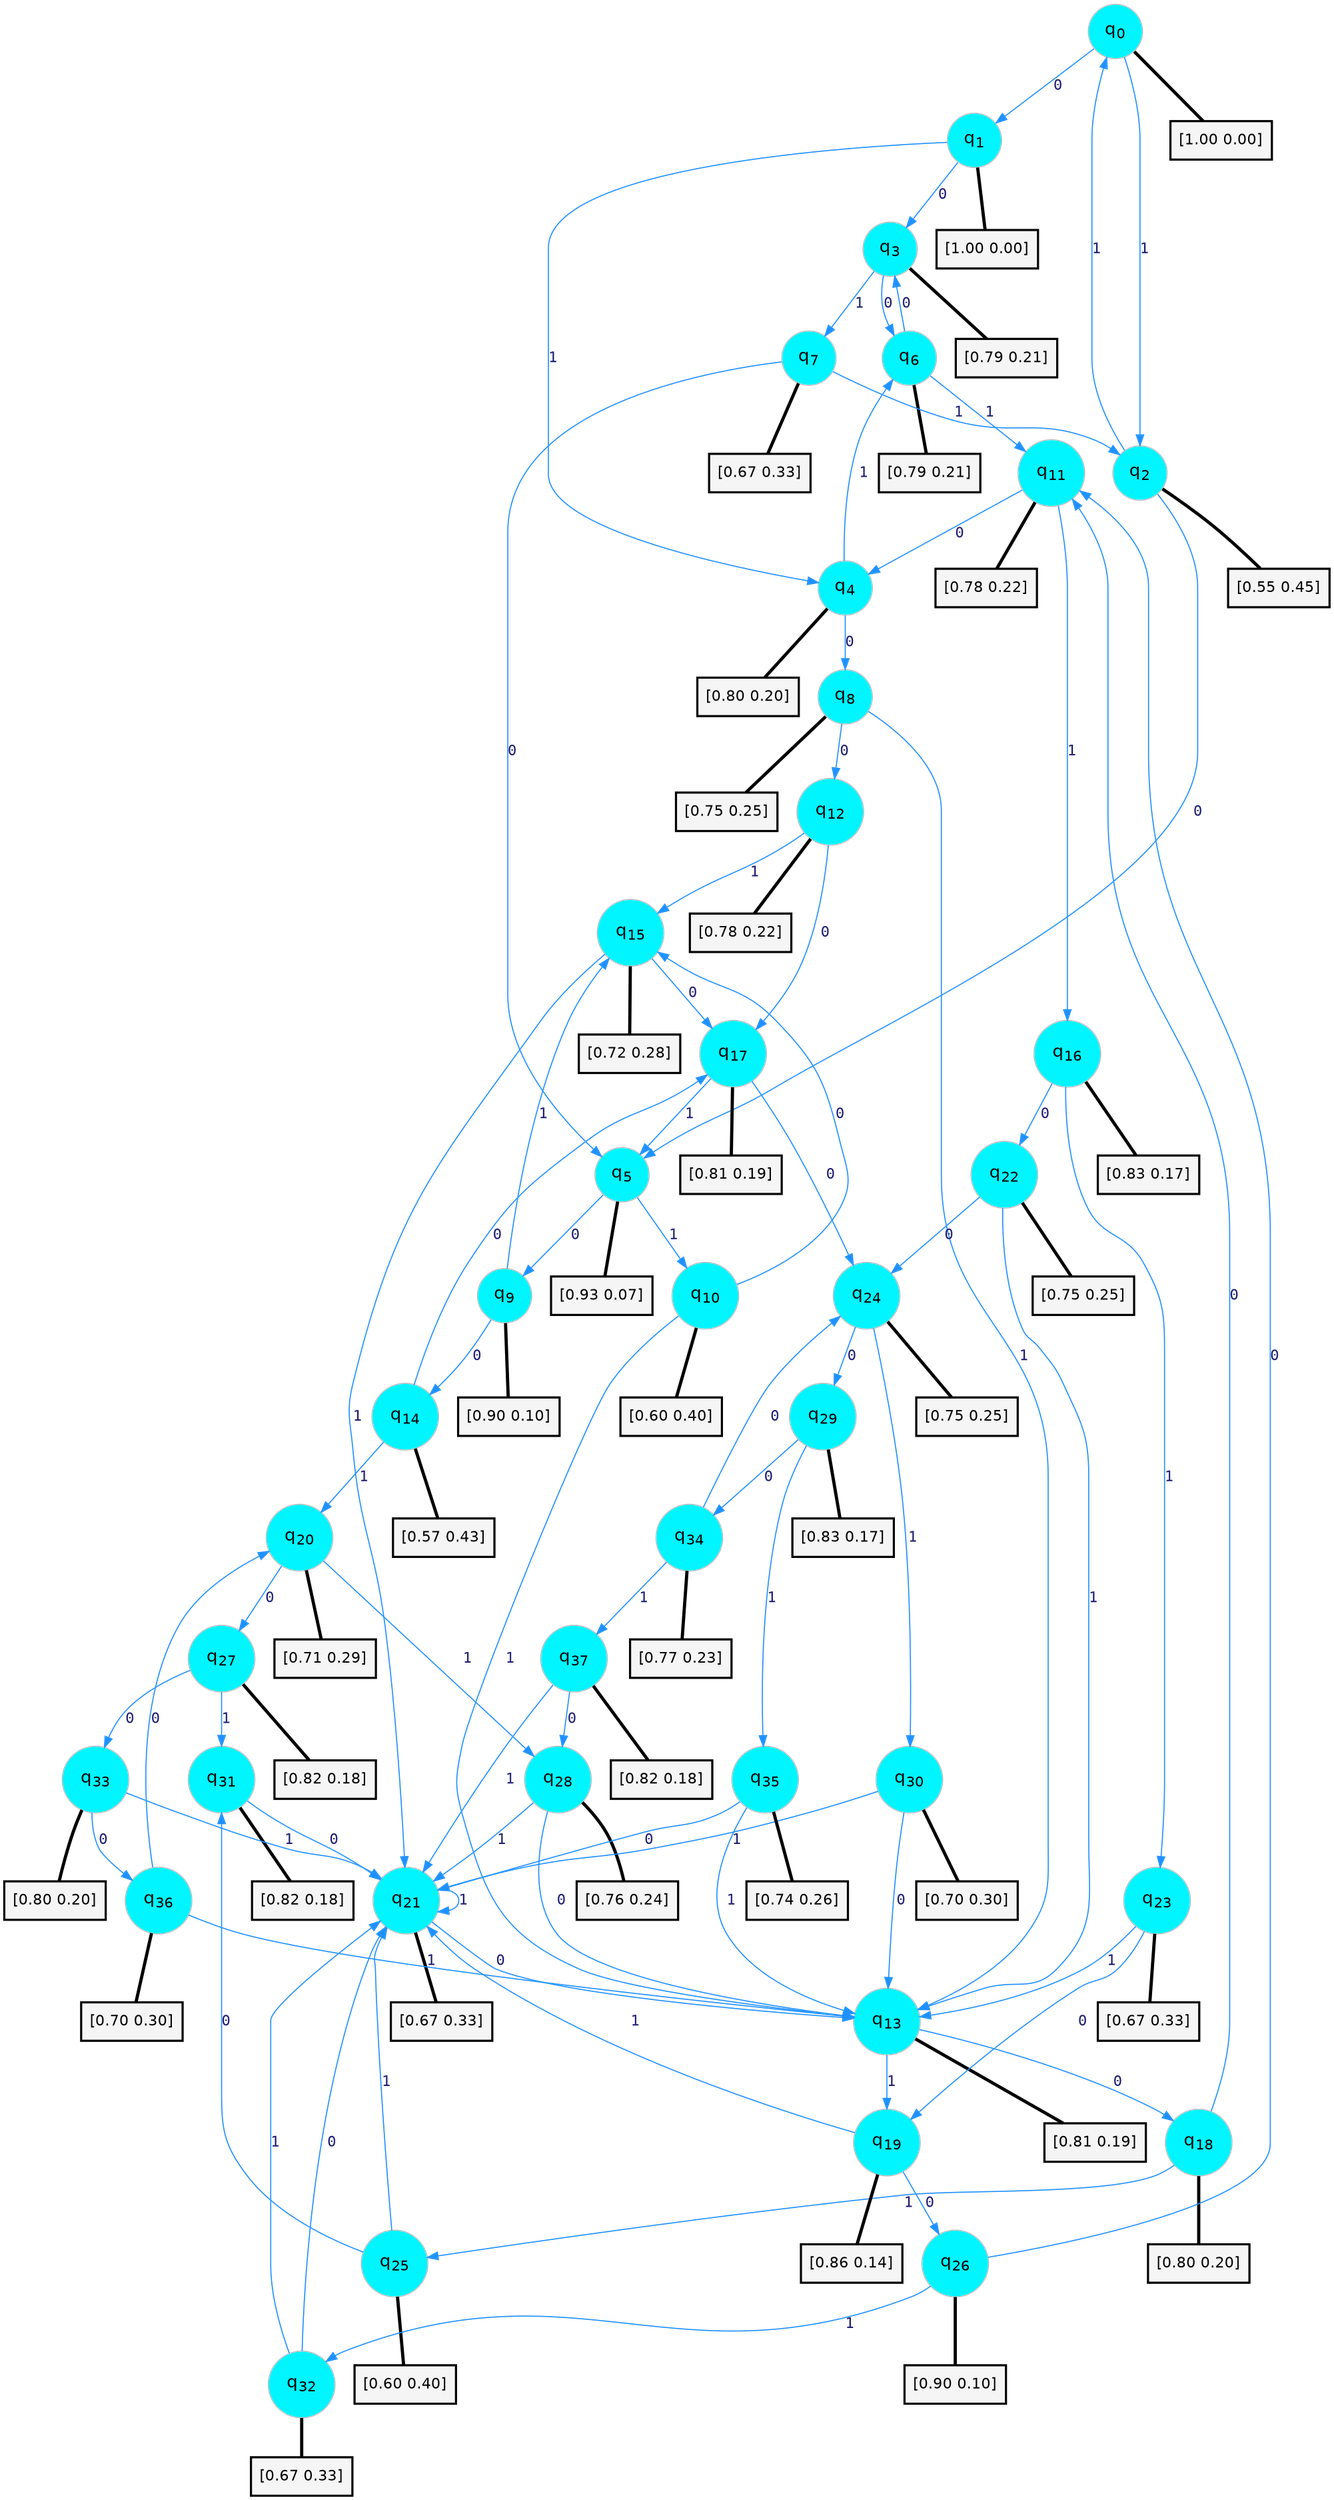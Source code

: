 digraph G {
graph [
bgcolor=transparent, dpi=300, rankdir=TD, size="40,25"];
node [
color=gray, fillcolor=turquoise1, fontcolor=black, fontname=Helvetica, fontsize=16, fontweight=bold, shape=circle, style=filled];
edge [
arrowsize=1, color=dodgerblue1, fontcolor=midnightblue, fontname=courier, fontweight=bold, penwidth=1, style=solid, weight=20];
0[label=<q<SUB>0</SUB>>];
1[label=<q<SUB>1</SUB>>];
2[label=<q<SUB>2</SUB>>];
3[label=<q<SUB>3</SUB>>];
4[label=<q<SUB>4</SUB>>];
5[label=<q<SUB>5</SUB>>];
6[label=<q<SUB>6</SUB>>];
7[label=<q<SUB>7</SUB>>];
8[label=<q<SUB>8</SUB>>];
9[label=<q<SUB>9</SUB>>];
10[label=<q<SUB>10</SUB>>];
11[label=<q<SUB>11</SUB>>];
12[label=<q<SUB>12</SUB>>];
13[label=<q<SUB>13</SUB>>];
14[label=<q<SUB>14</SUB>>];
15[label=<q<SUB>15</SUB>>];
16[label=<q<SUB>16</SUB>>];
17[label=<q<SUB>17</SUB>>];
18[label=<q<SUB>18</SUB>>];
19[label=<q<SUB>19</SUB>>];
20[label=<q<SUB>20</SUB>>];
21[label=<q<SUB>21</SUB>>];
22[label=<q<SUB>22</SUB>>];
23[label=<q<SUB>23</SUB>>];
24[label=<q<SUB>24</SUB>>];
25[label=<q<SUB>25</SUB>>];
26[label=<q<SUB>26</SUB>>];
27[label=<q<SUB>27</SUB>>];
28[label=<q<SUB>28</SUB>>];
29[label=<q<SUB>29</SUB>>];
30[label=<q<SUB>30</SUB>>];
31[label=<q<SUB>31</SUB>>];
32[label=<q<SUB>32</SUB>>];
33[label=<q<SUB>33</SUB>>];
34[label=<q<SUB>34</SUB>>];
35[label=<q<SUB>35</SUB>>];
36[label=<q<SUB>36</SUB>>];
37[label=<q<SUB>37</SUB>>];
38[label="[1.00 0.00]", shape=box,fontcolor=black, fontname=Helvetica, fontsize=14, penwidth=2, fillcolor=whitesmoke,color=black];
39[label="[1.00 0.00]", shape=box,fontcolor=black, fontname=Helvetica, fontsize=14, penwidth=2, fillcolor=whitesmoke,color=black];
40[label="[0.55 0.45]", shape=box,fontcolor=black, fontname=Helvetica, fontsize=14, penwidth=2, fillcolor=whitesmoke,color=black];
41[label="[0.79 0.21]", shape=box,fontcolor=black, fontname=Helvetica, fontsize=14, penwidth=2, fillcolor=whitesmoke,color=black];
42[label="[0.80 0.20]", shape=box,fontcolor=black, fontname=Helvetica, fontsize=14, penwidth=2, fillcolor=whitesmoke,color=black];
43[label="[0.93 0.07]", shape=box,fontcolor=black, fontname=Helvetica, fontsize=14, penwidth=2, fillcolor=whitesmoke,color=black];
44[label="[0.79 0.21]", shape=box,fontcolor=black, fontname=Helvetica, fontsize=14, penwidth=2, fillcolor=whitesmoke,color=black];
45[label="[0.67 0.33]", shape=box,fontcolor=black, fontname=Helvetica, fontsize=14, penwidth=2, fillcolor=whitesmoke,color=black];
46[label="[0.75 0.25]", shape=box,fontcolor=black, fontname=Helvetica, fontsize=14, penwidth=2, fillcolor=whitesmoke,color=black];
47[label="[0.90 0.10]", shape=box,fontcolor=black, fontname=Helvetica, fontsize=14, penwidth=2, fillcolor=whitesmoke,color=black];
48[label="[0.60 0.40]", shape=box,fontcolor=black, fontname=Helvetica, fontsize=14, penwidth=2, fillcolor=whitesmoke,color=black];
49[label="[0.78 0.22]", shape=box,fontcolor=black, fontname=Helvetica, fontsize=14, penwidth=2, fillcolor=whitesmoke,color=black];
50[label="[0.78 0.22]", shape=box,fontcolor=black, fontname=Helvetica, fontsize=14, penwidth=2, fillcolor=whitesmoke,color=black];
51[label="[0.81 0.19]", shape=box,fontcolor=black, fontname=Helvetica, fontsize=14, penwidth=2, fillcolor=whitesmoke,color=black];
52[label="[0.57 0.43]", shape=box,fontcolor=black, fontname=Helvetica, fontsize=14, penwidth=2, fillcolor=whitesmoke,color=black];
53[label="[0.72 0.28]", shape=box,fontcolor=black, fontname=Helvetica, fontsize=14, penwidth=2, fillcolor=whitesmoke,color=black];
54[label="[0.83 0.17]", shape=box,fontcolor=black, fontname=Helvetica, fontsize=14, penwidth=2, fillcolor=whitesmoke,color=black];
55[label="[0.81 0.19]", shape=box,fontcolor=black, fontname=Helvetica, fontsize=14, penwidth=2, fillcolor=whitesmoke,color=black];
56[label="[0.80 0.20]", shape=box,fontcolor=black, fontname=Helvetica, fontsize=14, penwidth=2, fillcolor=whitesmoke,color=black];
57[label="[0.86 0.14]", shape=box,fontcolor=black, fontname=Helvetica, fontsize=14, penwidth=2, fillcolor=whitesmoke,color=black];
58[label="[0.71 0.29]", shape=box,fontcolor=black, fontname=Helvetica, fontsize=14, penwidth=2, fillcolor=whitesmoke,color=black];
59[label="[0.67 0.33]", shape=box,fontcolor=black, fontname=Helvetica, fontsize=14, penwidth=2, fillcolor=whitesmoke,color=black];
60[label="[0.75 0.25]", shape=box,fontcolor=black, fontname=Helvetica, fontsize=14, penwidth=2, fillcolor=whitesmoke,color=black];
61[label="[0.67 0.33]", shape=box,fontcolor=black, fontname=Helvetica, fontsize=14, penwidth=2, fillcolor=whitesmoke,color=black];
62[label="[0.75 0.25]", shape=box,fontcolor=black, fontname=Helvetica, fontsize=14, penwidth=2, fillcolor=whitesmoke,color=black];
63[label="[0.60 0.40]", shape=box,fontcolor=black, fontname=Helvetica, fontsize=14, penwidth=2, fillcolor=whitesmoke,color=black];
64[label="[0.90 0.10]", shape=box,fontcolor=black, fontname=Helvetica, fontsize=14, penwidth=2, fillcolor=whitesmoke,color=black];
65[label="[0.82 0.18]", shape=box,fontcolor=black, fontname=Helvetica, fontsize=14, penwidth=2, fillcolor=whitesmoke,color=black];
66[label="[0.76 0.24]", shape=box,fontcolor=black, fontname=Helvetica, fontsize=14, penwidth=2, fillcolor=whitesmoke,color=black];
67[label="[0.83 0.17]", shape=box,fontcolor=black, fontname=Helvetica, fontsize=14, penwidth=2, fillcolor=whitesmoke,color=black];
68[label="[0.70 0.30]", shape=box,fontcolor=black, fontname=Helvetica, fontsize=14, penwidth=2, fillcolor=whitesmoke,color=black];
69[label="[0.82 0.18]", shape=box,fontcolor=black, fontname=Helvetica, fontsize=14, penwidth=2, fillcolor=whitesmoke,color=black];
70[label="[0.67 0.33]", shape=box,fontcolor=black, fontname=Helvetica, fontsize=14, penwidth=2, fillcolor=whitesmoke,color=black];
71[label="[0.80 0.20]", shape=box,fontcolor=black, fontname=Helvetica, fontsize=14, penwidth=2, fillcolor=whitesmoke,color=black];
72[label="[0.77 0.23]", shape=box,fontcolor=black, fontname=Helvetica, fontsize=14, penwidth=2, fillcolor=whitesmoke,color=black];
73[label="[0.74 0.26]", shape=box,fontcolor=black, fontname=Helvetica, fontsize=14, penwidth=2, fillcolor=whitesmoke,color=black];
74[label="[0.70 0.30]", shape=box,fontcolor=black, fontname=Helvetica, fontsize=14, penwidth=2, fillcolor=whitesmoke,color=black];
75[label="[0.82 0.18]", shape=box,fontcolor=black, fontname=Helvetica, fontsize=14, penwidth=2, fillcolor=whitesmoke,color=black];
0->1 [label=0];
0->2 [label=1];
0->38 [arrowhead=none, penwidth=3,color=black];
1->3 [label=0];
1->4 [label=1];
1->39 [arrowhead=none, penwidth=3,color=black];
2->5 [label=0];
2->0 [label=1];
2->40 [arrowhead=none, penwidth=3,color=black];
3->6 [label=0];
3->7 [label=1];
3->41 [arrowhead=none, penwidth=3,color=black];
4->8 [label=0];
4->6 [label=1];
4->42 [arrowhead=none, penwidth=3,color=black];
5->9 [label=0];
5->10 [label=1];
5->43 [arrowhead=none, penwidth=3,color=black];
6->3 [label=0];
6->11 [label=1];
6->44 [arrowhead=none, penwidth=3,color=black];
7->5 [label=0];
7->2 [label=1];
7->45 [arrowhead=none, penwidth=3,color=black];
8->12 [label=0];
8->13 [label=1];
8->46 [arrowhead=none, penwidth=3,color=black];
9->14 [label=0];
9->15 [label=1];
9->47 [arrowhead=none, penwidth=3,color=black];
10->15 [label=0];
10->13 [label=1];
10->48 [arrowhead=none, penwidth=3,color=black];
11->4 [label=0];
11->16 [label=1];
11->49 [arrowhead=none, penwidth=3,color=black];
12->17 [label=0];
12->15 [label=1];
12->50 [arrowhead=none, penwidth=3,color=black];
13->18 [label=0];
13->19 [label=1];
13->51 [arrowhead=none, penwidth=3,color=black];
14->17 [label=0];
14->20 [label=1];
14->52 [arrowhead=none, penwidth=3,color=black];
15->17 [label=0];
15->21 [label=1];
15->53 [arrowhead=none, penwidth=3,color=black];
16->22 [label=0];
16->23 [label=1];
16->54 [arrowhead=none, penwidth=3,color=black];
17->24 [label=0];
17->5 [label=1];
17->55 [arrowhead=none, penwidth=3,color=black];
18->11 [label=0];
18->25 [label=1];
18->56 [arrowhead=none, penwidth=3,color=black];
19->26 [label=0];
19->21 [label=1];
19->57 [arrowhead=none, penwidth=3,color=black];
20->27 [label=0];
20->28 [label=1];
20->58 [arrowhead=none, penwidth=3,color=black];
21->13 [label=0];
21->21 [label=1];
21->59 [arrowhead=none, penwidth=3,color=black];
22->24 [label=0];
22->13 [label=1];
22->60 [arrowhead=none, penwidth=3,color=black];
23->19 [label=0];
23->13 [label=1];
23->61 [arrowhead=none, penwidth=3,color=black];
24->29 [label=0];
24->30 [label=1];
24->62 [arrowhead=none, penwidth=3,color=black];
25->31 [label=0];
25->21 [label=1];
25->63 [arrowhead=none, penwidth=3,color=black];
26->11 [label=0];
26->32 [label=1];
26->64 [arrowhead=none, penwidth=3,color=black];
27->33 [label=0];
27->31 [label=1];
27->65 [arrowhead=none, penwidth=3,color=black];
28->13 [label=0];
28->21 [label=1];
28->66 [arrowhead=none, penwidth=3,color=black];
29->34 [label=0];
29->35 [label=1];
29->67 [arrowhead=none, penwidth=3,color=black];
30->13 [label=0];
30->21 [label=1];
30->68 [arrowhead=none, penwidth=3,color=black];
31->21 [label=0];
31->69 [arrowhead=none, penwidth=3,color=black];
32->21 [label=0];
32->21 [label=1];
32->70 [arrowhead=none, penwidth=3,color=black];
33->36 [label=0];
33->21 [label=1];
33->71 [arrowhead=none, penwidth=3,color=black];
34->24 [label=0];
34->37 [label=1];
34->72 [arrowhead=none, penwidth=3,color=black];
35->21 [label=0];
35->13 [label=1];
35->73 [arrowhead=none, penwidth=3,color=black];
36->20 [label=0];
36->13 [label=1];
36->74 [arrowhead=none, penwidth=3,color=black];
37->28 [label=0];
37->21 [label=1];
37->75 [arrowhead=none, penwidth=3,color=black];
}
